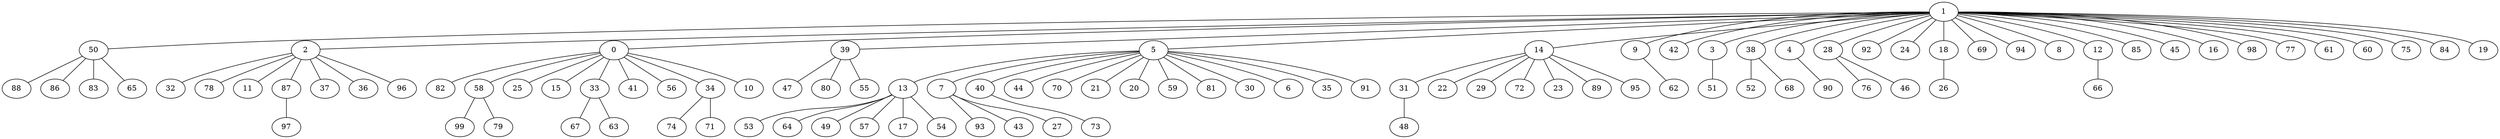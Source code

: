 graph{
   50 -- 88;
   13 -- 53;
   2 -- 32;
   7 -- 93;
   40 -- 73;
   0 -- 82;
   13 -- 64;
   50 -- 86;
   13 -- 49;
   58 -- 99;
   13 -- 57;
   13 -- 17;
   50 -- 83;
   13 -- 54;
   0 -- 25;
   58 -- 79;
   0 -- 15;
   33 -- 67;
   0 -- 41;
   31 -- 48;
   2 -- 78;
   33 -- 63;
   0 -- 56;
   2 -- 11;
   34 -- 74;
   50 -- 65;
   34 -- 71;
   0 -- 58;
   0 -- 33;
   87 -- 97;
   2 -- 37;
   2 -- 36;
   0 -- 34;
   0 -- 10;
   7 -- 43;
   7 -- 27;
   39 -- 47;
   5 -- 44;
   14 -- 22;
   2 -- 96;
   1 -- 9;
   1 -- 42;
   2 -- 87;
   1 -- 50;
   5 -- 70;
   1 -- 14;
   14 -- 29;
   1 -- 3;
   38 -- 52;
   5 -- 21;
   14 -- 31;
   5 -- 20;
   5 -- 59;
   1 -- 4;
   28 -- 76;
   39 -- 80;
   4 -- 90;
   1 -- 92;
   1 -- 24;
   18 -- 26;
   5 -- 81;
   1 -- 69;
   5 -- 30;
   1 -- 38;
   5 -- 13;
   1 -- 18;
   1 -- 94;
   28 -- 46;
   1 -- 8;
   1 -- 12;
   1 -- 85;
   1 -- 45;
   1 -- 5;
   38 -- 68;
   1 -- 28;
   3 -- 51;
   1 -- 16;
   39 -- 55;
   14 -- 72;
   1 -- 98;
   1 -- 0;
   1 -- 2;
   5 -- 6;
   1 -- 77;
   14 -- 23;
   1 -- 61;
   1 -- 60;
   14 -- 89;
   12 -- 66;
   5 -- 35;
   5 -- 40;
   1 -- 39;
   1 -- 75;
   5 -- 91;
   1 -- 84;
   1 -- 19;
   5 -- 7;
   14 -- 95;
   9 -- 62;
}